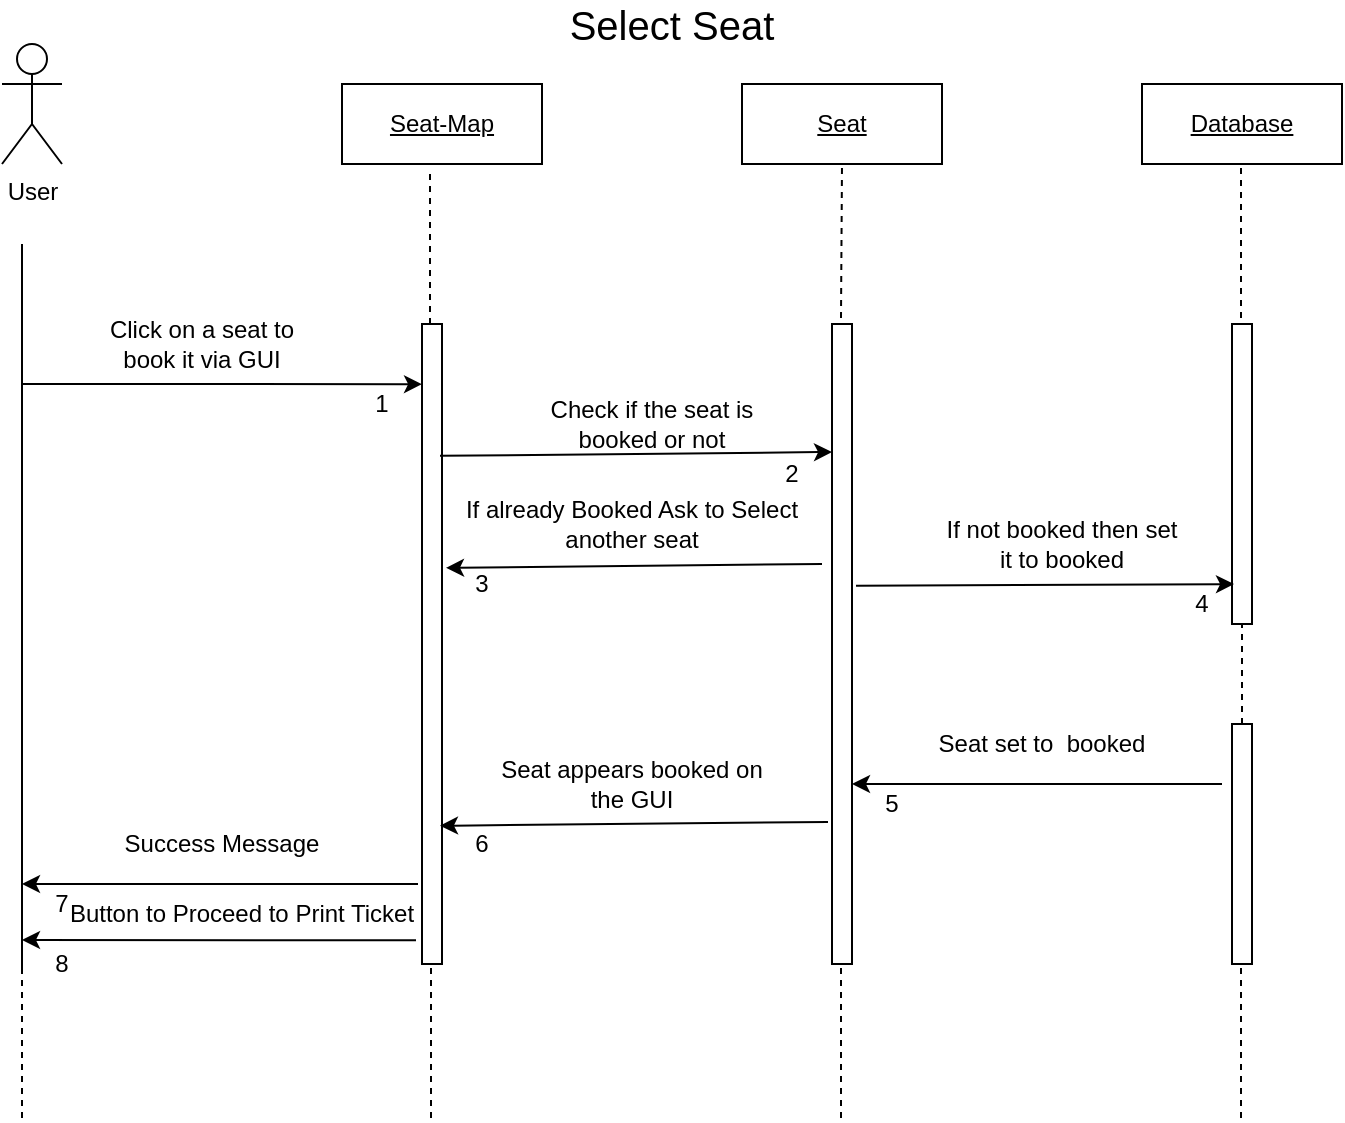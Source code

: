<mxfile version="13.10.0" type="device"><diagram id="kgpKYQtTHZ0yAKxKKP6v" name="Page-1"><mxGraphModel dx="1422" dy="804" grid="1" gridSize="10" guides="1" tooltips="1" connect="1" arrows="1" fold="1" page="1" pageScale="1" pageWidth="850" pageHeight="1100" math="0" shadow="0"><root><mxCell id="0"/><mxCell id="1" parent="0"/><mxCell id="ZyejAZNdBAXQrAnvhdvS-1" value="&lt;u&gt;Seat-Map&lt;/u&gt;" style="rounded=0;whiteSpace=wrap;html=1;" parent="1" vertex="1"><mxGeometry x="260" y="80" width="100" height="40" as="geometry"/></mxCell><mxCell id="ZyejAZNdBAXQrAnvhdvS-2" value="&lt;u&gt;Seat&lt;/u&gt;" style="rounded=0;whiteSpace=wrap;html=1;" parent="1" vertex="1"><mxGeometry x="460" y="80" width="100" height="40" as="geometry"/></mxCell><mxCell id="ZyejAZNdBAXQrAnvhdvS-3" value="&lt;u&gt;Database&lt;/u&gt;" style="rounded=0;whiteSpace=wrap;html=1;" parent="1" vertex="1"><mxGeometry x="660" y="80" width="100" height="40" as="geometry"/></mxCell><mxCell id="ZyejAZNdBAXQrAnvhdvS-4" value="User" style="shape=umlActor;verticalLabelPosition=bottom;verticalAlign=top;html=1;outlineConnect=0;" parent="1" vertex="1"><mxGeometry x="90" y="60" width="30" height="60" as="geometry"/></mxCell><mxCell id="ZyejAZNdBAXQrAnvhdvS-6" value="" style="endArrow=none;dashed=1;html=1;entryX=0.44;entryY=1.075;entryDx=0;entryDy=0;entryPerimeter=0;" parent="1" target="ZyejAZNdBAXQrAnvhdvS-1" edge="1"><mxGeometry width="50" height="50" relative="1" as="geometry"><mxPoint x="304" y="200" as="sourcePoint"/><mxPoint x="330" y="150" as="targetPoint"/></mxGeometry></mxCell><mxCell id="ZyejAZNdBAXQrAnvhdvS-7" value="" style="endArrow=none;dashed=1;html=1;" parent="1" edge="1"><mxGeometry width="50" height="50" relative="1" as="geometry"><mxPoint x="509.5" y="197" as="sourcePoint"/><mxPoint x="510" y="120" as="targetPoint"/></mxGeometry></mxCell><mxCell id="ZyejAZNdBAXQrAnvhdvS-8" value="" style="endArrow=none;dashed=1;html=1;entryX=0.44;entryY=1.075;entryDx=0;entryDy=0;entryPerimeter=0;" parent="1" edge="1"><mxGeometry width="50" height="50" relative="1" as="geometry"><mxPoint x="709.5" y="197" as="sourcePoint"/><mxPoint x="709.5" y="120" as="targetPoint"/></mxGeometry></mxCell><mxCell id="ZyejAZNdBAXQrAnvhdvS-9" value="" style="endArrow=none;html=1;" parent="1" edge="1"><mxGeometry width="50" height="50" relative="1" as="geometry"><mxPoint x="100" y="522" as="sourcePoint"/><mxPoint x="100" y="160" as="targetPoint"/></mxGeometry></mxCell><mxCell id="ZyejAZNdBAXQrAnvhdvS-11" value="" style="rounded=0;whiteSpace=wrap;html=1;" parent="1" vertex="1"><mxGeometry x="300" y="200" width="10" height="320" as="geometry"/></mxCell><mxCell id="ZyejAZNdBAXQrAnvhdvS-12" value="" style="rounded=0;whiteSpace=wrap;html=1;" parent="1" vertex="1"><mxGeometry x="505" y="200" width="10" height="320" as="geometry"/></mxCell><mxCell id="ZyejAZNdBAXQrAnvhdvS-13" value="" style="endArrow=classic;html=1;entryX=0;entryY=0.094;entryDx=0;entryDy=0;entryPerimeter=0;" parent="1" target="ZyejAZNdBAXQrAnvhdvS-11" edge="1"><mxGeometry width="50" height="50" relative="1" as="geometry"><mxPoint x="100" y="230" as="sourcePoint"/><mxPoint x="200" y="230" as="targetPoint"/></mxGeometry></mxCell><mxCell id="ZyejAZNdBAXQrAnvhdvS-14" value="Click on a seat to book it via GUI" style="text;html=1;strokeColor=none;fillColor=none;align=center;verticalAlign=middle;whiteSpace=wrap;rounded=0;" parent="1" vertex="1"><mxGeometry x="130" y="200" width="120" height="20" as="geometry"/></mxCell><mxCell id="ZyejAZNdBAXQrAnvhdvS-15" value="" style="endArrow=classic;html=1;exitX=0.9;exitY=0.206;exitDx=0;exitDy=0;exitPerimeter=0;entryX=0;entryY=0.2;entryDx=0;entryDy=0;entryPerimeter=0;" parent="1" source="ZyejAZNdBAXQrAnvhdvS-11" target="ZyejAZNdBAXQrAnvhdvS-12" edge="1"><mxGeometry width="50" height="50" relative="1" as="geometry"><mxPoint x="360" y="300" as="sourcePoint"/><mxPoint x="410" y="250" as="targetPoint"/></mxGeometry></mxCell><mxCell id="ZyejAZNdBAXQrAnvhdvS-16" value="Check if the seat is booked or not" style="text;html=1;strokeColor=none;fillColor=none;align=center;verticalAlign=middle;whiteSpace=wrap;rounded=0;" parent="1" vertex="1"><mxGeometry x="350" y="240" width="130" height="20" as="geometry"/></mxCell><mxCell id="ZyejAZNdBAXQrAnvhdvS-17" value="" style="rounded=0;whiteSpace=wrap;html=1;" parent="1" vertex="1"><mxGeometry x="705" y="200" width="10" height="150" as="geometry"/></mxCell><mxCell id="ZyejAZNdBAXQrAnvhdvS-19" value="If not booked then set it to booked" style="text;html=1;strokeColor=none;fillColor=none;align=center;verticalAlign=middle;whiteSpace=wrap;rounded=0;" parent="1" vertex="1"><mxGeometry x="560" y="300" width="120" height="20" as="geometry"/></mxCell><mxCell id="ZyejAZNdBAXQrAnvhdvS-20" value="" style="endArrow=none;dashed=1;html=1;exitX=0.5;exitY=0;exitDx=0;exitDy=0;" parent="1" source="ZyejAZNdBAXQrAnvhdvS-21" edge="1"><mxGeometry width="50" height="50" relative="1" as="geometry"><mxPoint x="710" y="380" as="sourcePoint"/><mxPoint x="710" y="350" as="targetPoint"/><Array as="points"><mxPoint x="710" y="350"/></Array></mxGeometry></mxCell><mxCell id="ZyejAZNdBAXQrAnvhdvS-21" value="" style="rounded=0;whiteSpace=wrap;html=1;" parent="1" vertex="1"><mxGeometry x="705" y="400" width="10" height="120" as="geometry"/></mxCell><mxCell id="ZyejAZNdBAXQrAnvhdvS-23" value="" style="endArrow=classic;html=1;entryX=0;entryY=0;entryDx=0;entryDy=0;" parent="1" target="ZyejAZNdBAXQrAnvhdvS-42" edge="1"><mxGeometry width="50" height="50" relative="1" as="geometry"><mxPoint x="700" y="430" as="sourcePoint"/><mxPoint x="660" y="420" as="targetPoint"/></mxGeometry></mxCell><mxCell id="ZyejAZNdBAXQrAnvhdvS-24" value="Seat set to&amp;nbsp; booked" style="text;html=1;strokeColor=none;fillColor=none;align=center;verticalAlign=middle;whiteSpace=wrap;rounded=0;" parent="1" vertex="1"><mxGeometry x="550" y="400" width="120" height="20" as="geometry"/></mxCell><mxCell id="ZyejAZNdBAXQrAnvhdvS-25" value="" style="endArrow=classic;html=1;entryX=1.2;entryY=0.381;entryDx=0;entryDy=0;entryPerimeter=0;" parent="1" target="ZyejAZNdBAXQrAnvhdvS-11" edge="1"><mxGeometry width="50" height="50" relative="1" as="geometry"><mxPoint x="500" y="320" as="sourcePoint"/><mxPoint x="430" y="290" as="targetPoint"/></mxGeometry></mxCell><mxCell id="ZyejAZNdBAXQrAnvhdvS-26" value="If already Booked Ask to Select another seat" style="text;html=1;strokeColor=none;fillColor=none;align=center;verticalAlign=middle;whiteSpace=wrap;rounded=0;" parent="1" vertex="1"><mxGeometry x="320" y="290" width="170" height="20" as="geometry"/></mxCell><mxCell id="ZyejAZNdBAXQrAnvhdvS-27" value="" style="endArrow=classic;html=1;exitX=1.2;exitY=0.409;exitDx=0;exitDy=0;exitPerimeter=0;entryX=0.1;entryY=0.867;entryDx=0;entryDy=0;entryPerimeter=0;" parent="1" source="ZyejAZNdBAXQrAnvhdvS-12" target="ZyejAZNdBAXQrAnvhdvS-17" edge="1"><mxGeometry width="50" height="50" relative="1" as="geometry"><mxPoint x="560" y="350" as="sourcePoint"/><mxPoint x="610" y="300" as="targetPoint"/></mxGeometry></mxCell><mxCell id="ZyejAZNdBAXQrAnvhdvS-28" value="" style="endArrow=classic;html=1;exitX=-0.2;exitY=0.778;exitDx=0;exitDy=0;exitPerimeter=0;entryX=0.9;entryY=0.784;entryDx=0;entryDy=0;entryPerimeter=0;" parent="1" source="ZyejAZNdBAXQrAnvhdvS-12" target="ZyejAZNdBAXQrAnvhdvS-11" edge="1"><mxGeometry width="50" height="50" relative="1" as="geometry"><mxPoint x="350" y="430" as="sourcePoint"/><mxPoint x="400" y="380" as="targetPoint"/></mxGeometry></mxCell><mxCell id="ZyejAZNdBAXQrAnvhdvS-29" value="Seat appears booked on the GUI" style="text;html=1;strokeColor=none;fillColor=none;align=center;verticalAlign=middle;whiteSpace=wrap;rounded=0;" parent="1" vertex="1"><mxGeometry x="330" y="420" width="150" height="20" as="geometry"/></mxCell><mxCell id="ZyejAZNdBAXQrAnvhdvS-30" value="" style="endArrow=classic;html=1;exitX=-0.2;exitY=0.875;exitDx=0;exitDy=0;exitPerimeter=0;" parent="1" source="ZyejAZNdBAXQrAnvhdvS-11" edge="1"><mxGeometry width="50" height="50" relative="1" as="geometry"><mxPoint x="190" y="470" as="sourcePoint"/><mxPoint x="100" y="480" as="targetPoint"/></mxGeometry></mxCell><mxCell id="ZyejAZNdBAXQrAnvhdvS-31" value="Success Message" style="text;html=1;strokeColor=none;fillColor=none;align=center;verticalAlign=middle;whiteSpace=wrap;rounded=0;" parent="1" vertex="1"><mxGeometry x="130" y="450" width="140" height="20" as="geometry"/></mxCell><mxCell id="ZyejAZNdBAXQrAnvhdvS-32" value="" style="endArrow=classic;html=1;exitX=-0.3;exitY=0.963;exitDx=0;exitDy=0;exitPerimeter=0;" parent="1" source="ZyejAZNdBAXQrAnvhdvS-11" edge="1"><mxGeometry width="50" height="50" relative="1" as="geometry"><mxPoint x="170" y="500" as="sourcePoint"/><mxPoint x="100" y="508" as="targetPoint"/></mxGeometry></mxCell><mxCell id="ZyejAZNdBAXQrAnvhdvS-33" value="Button to Proceed to Print Ticket" style="text;html=1;strokeColor=none;fillColor=none;align=center;verticalAlign=middle;whiteSpace=wrap;rounded=0;" parent="1" vertex="1"><mxGeometry x="120" y="480" width="180" height="30" as="geometry"/></mxCell><mxCell id="ZyejAZNdBAXQrAnvhdvS-34" value="" style="endArrow=none;dashed=1;html=1;entryX=0.44;entryY=1.075;entryDx=0;entryDy=0;entryPerimeter=0;" parent="1" edge="1"><mxGeometry width="50" height="50" relative="1" as="geometry"><mxPoint x="304.5" y="597" as="sourcePoint"/><mxPoint x="304.5" y="520" as="targetPoint"/></mxGeometry></mxCell><mxCell id="ZyejAZNdBAXQrAnvhdvS-35" value="" style="endArrow=none;dashed=1;html=1;entryX=0.44;entryY=1.075;entryDx=0;entryDy=0;entryPerimeter=0;" parent="1" edge="1"><mxGeometry width="50" height="50" relative="1" as="geometry"><mxPoint x="509.5" y="597" as="sourcePoint"/><mxPoint x="509.5" y="520" as="targetPoint"/></mxGeometry></mxCell><mxCell id="ZyejAZNdBAXQrAnvhdvS-36" value="" style="endArrow=none;dashed=1;html=1;entryX=0.44;entryY=1.075;entryDx=0;entryDy=0;entryPerimeter=0;" parent="1" edge="1"><mxGeometry width="50" height="50" relative="1" as="geometry"><mxPoint x="709.5" y="597" as="sourcePoint"/><mxPoint x="709.5" y="520" as="targetPoint"/></mxGeometry></mxCell><mxCell id="ZyejAZNdBAXQrAnvhdvS-37" value="" style="endArrow=none;dashed=1;html=1;entryX=0.44;entryY=1.075;entryDx=0;entryDy=0;entryPerimeter=0;" parent="1" edge="1"><mxGeometry width="50" height="50" relative="1" as="geometry"><mxPoint x="100" y="597" as="sourcePoint"/><mxPoint x="100" y="520" as="targetPoint"/></mxGeometry></mxCell><mxCell id="ZyejAZNdBAXQrAnvhdvS-38" value="1" style="text;html=1;strokeColor=none;fillColor=none;align=center;verticalAlign=middle;whiteSpace=wrap;rounded=0;" parent="1" vertex="1"><mxGeometry x="260" y="230" width="40" height="20" as="geometry"/></mxCell><mxCell id="ZyejAZNdBAXQrAnvhdvS-39" value="2" style="text;html=1;strokeColor=none;fillColor=none;align=center;verticalAlign=middle;whiteSpace=wrap;rounded=0;" parent="1" vertex="1"><mxGeometry x="465" y="265" width="40" height="20" as="geometry"/></mxCell><mxCell id="ZyejAZNdBAXQrAnvhdvS-40" value="4" style="text;html=1;strokeColor=none;fillColor=none;align=center;verticalAlign=middle;whiteSpace=wrap;rounded=0;" parent="1" vertex="1"><mxGeometry x="670" y="330" width="40" height="20" as="geometry"/></mxCell><mxCell id="ZyejAZNdBAXQrAnvhdvS-41" value="3" style="text;html=1;strokeColor=none;fillColor=none;align=center;verticalAlign=middle;whiteSpace=wrap;rounded=0;" parent="1" vertex="1"><mxGeometry x="310" y="320" width="40" height="20" as="geometry"/></mxCell><mxCell id="ZyejAZNdBAXQrAnvhdvS-42" value="5" style="text;html=1;strokeColor=none;fillColor=none;align=center;verticalAlign=middle;whiteSpace=wrap;rounded=0;" parent="1" vertex="1"><mxGeometry x="515" y="430" width="40" height="20" as="geometry"/></mxCell><mxCell id="ZyejAZNdBAXQrAnvhdvS-43" value="6" style="text;html=1;strokeColor=none;fillColor=none;align=center;verticalAlign=middle;whiteSpace=wrap;rounded=0;" parent="1" vertex="1"><mxGeometry x="310" y="450" width="40" height="20" as="geometry"/></mxCell><mxCell id="ZyejAZNdBAXQrAnvhdvS-44" value="8" style="text;html=1;strokeColor=none;fillColor=none;align=center;verticalAlign=middle;whiteSpace=wrap;rounded=0;" parent="1" vertex="1"><mxGeometry x="100" y="510" width="40" height="20" as="geometry"/></mxCell><mxCell id="ZyejAZNdBAXQrAnvhdvS-45" value="7" style="text;html=1;strokeColor=none;fillColor=none;align=center;verticalAlign=middle;whiteSpace=wrap;rounded=0;" parent="1" vertex="1"><mxGeometry x="100" y="480" width="40" height="20" as="geometry"/></mxCell><mxCell id="nYkKp7YHpvfeb8mewTg9-2" value="&lt;font style=&quot;font-size: 20px&quot;&gt;Select Seat&lt;/font&gt;" style="text;html=1;strokeColor=none;fillColor=none;align=center;verticalAlign=middle;whiteSpace=wrap;rounded=0;" vertex="1" parent="1"><mxGeometry x="365" y="40" width="120" height="20" as="geometry"/></mxCell></root></mxGraphModel></diagram></mxfile>